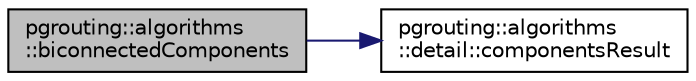 digraph "pgrouting::algorithms::biconnectedComponents"
{
  edge [fontname="Helvetica",fontsize="10",labelfontname="Helvetica",labelfontsize="10"];
  node [fontname="Helvetica",fontsize="10",shape=record];
  rankdir="LR";
  Node5 [label="pgrouting::algorithms\l::biconnectedComponents",height=0.2,width=0.4,color="black", fillcolor="grey75", style="filled", fontcolor="black"];
  Node5 -> Node6 [color="midnightblue",fontsize="10",style="solid",fontname="Helvetica"];
  Node6 [label="pgrouting::algorithms\l::detail::componentsResult",height=0.2,width=0.4,color="black", fillcolor="white", style="filled",URL="$namespacepgrouting_1_1algorithms_1_1detail.html#ace3eeb81519c94f876edd7ccc147c01e"];
}
